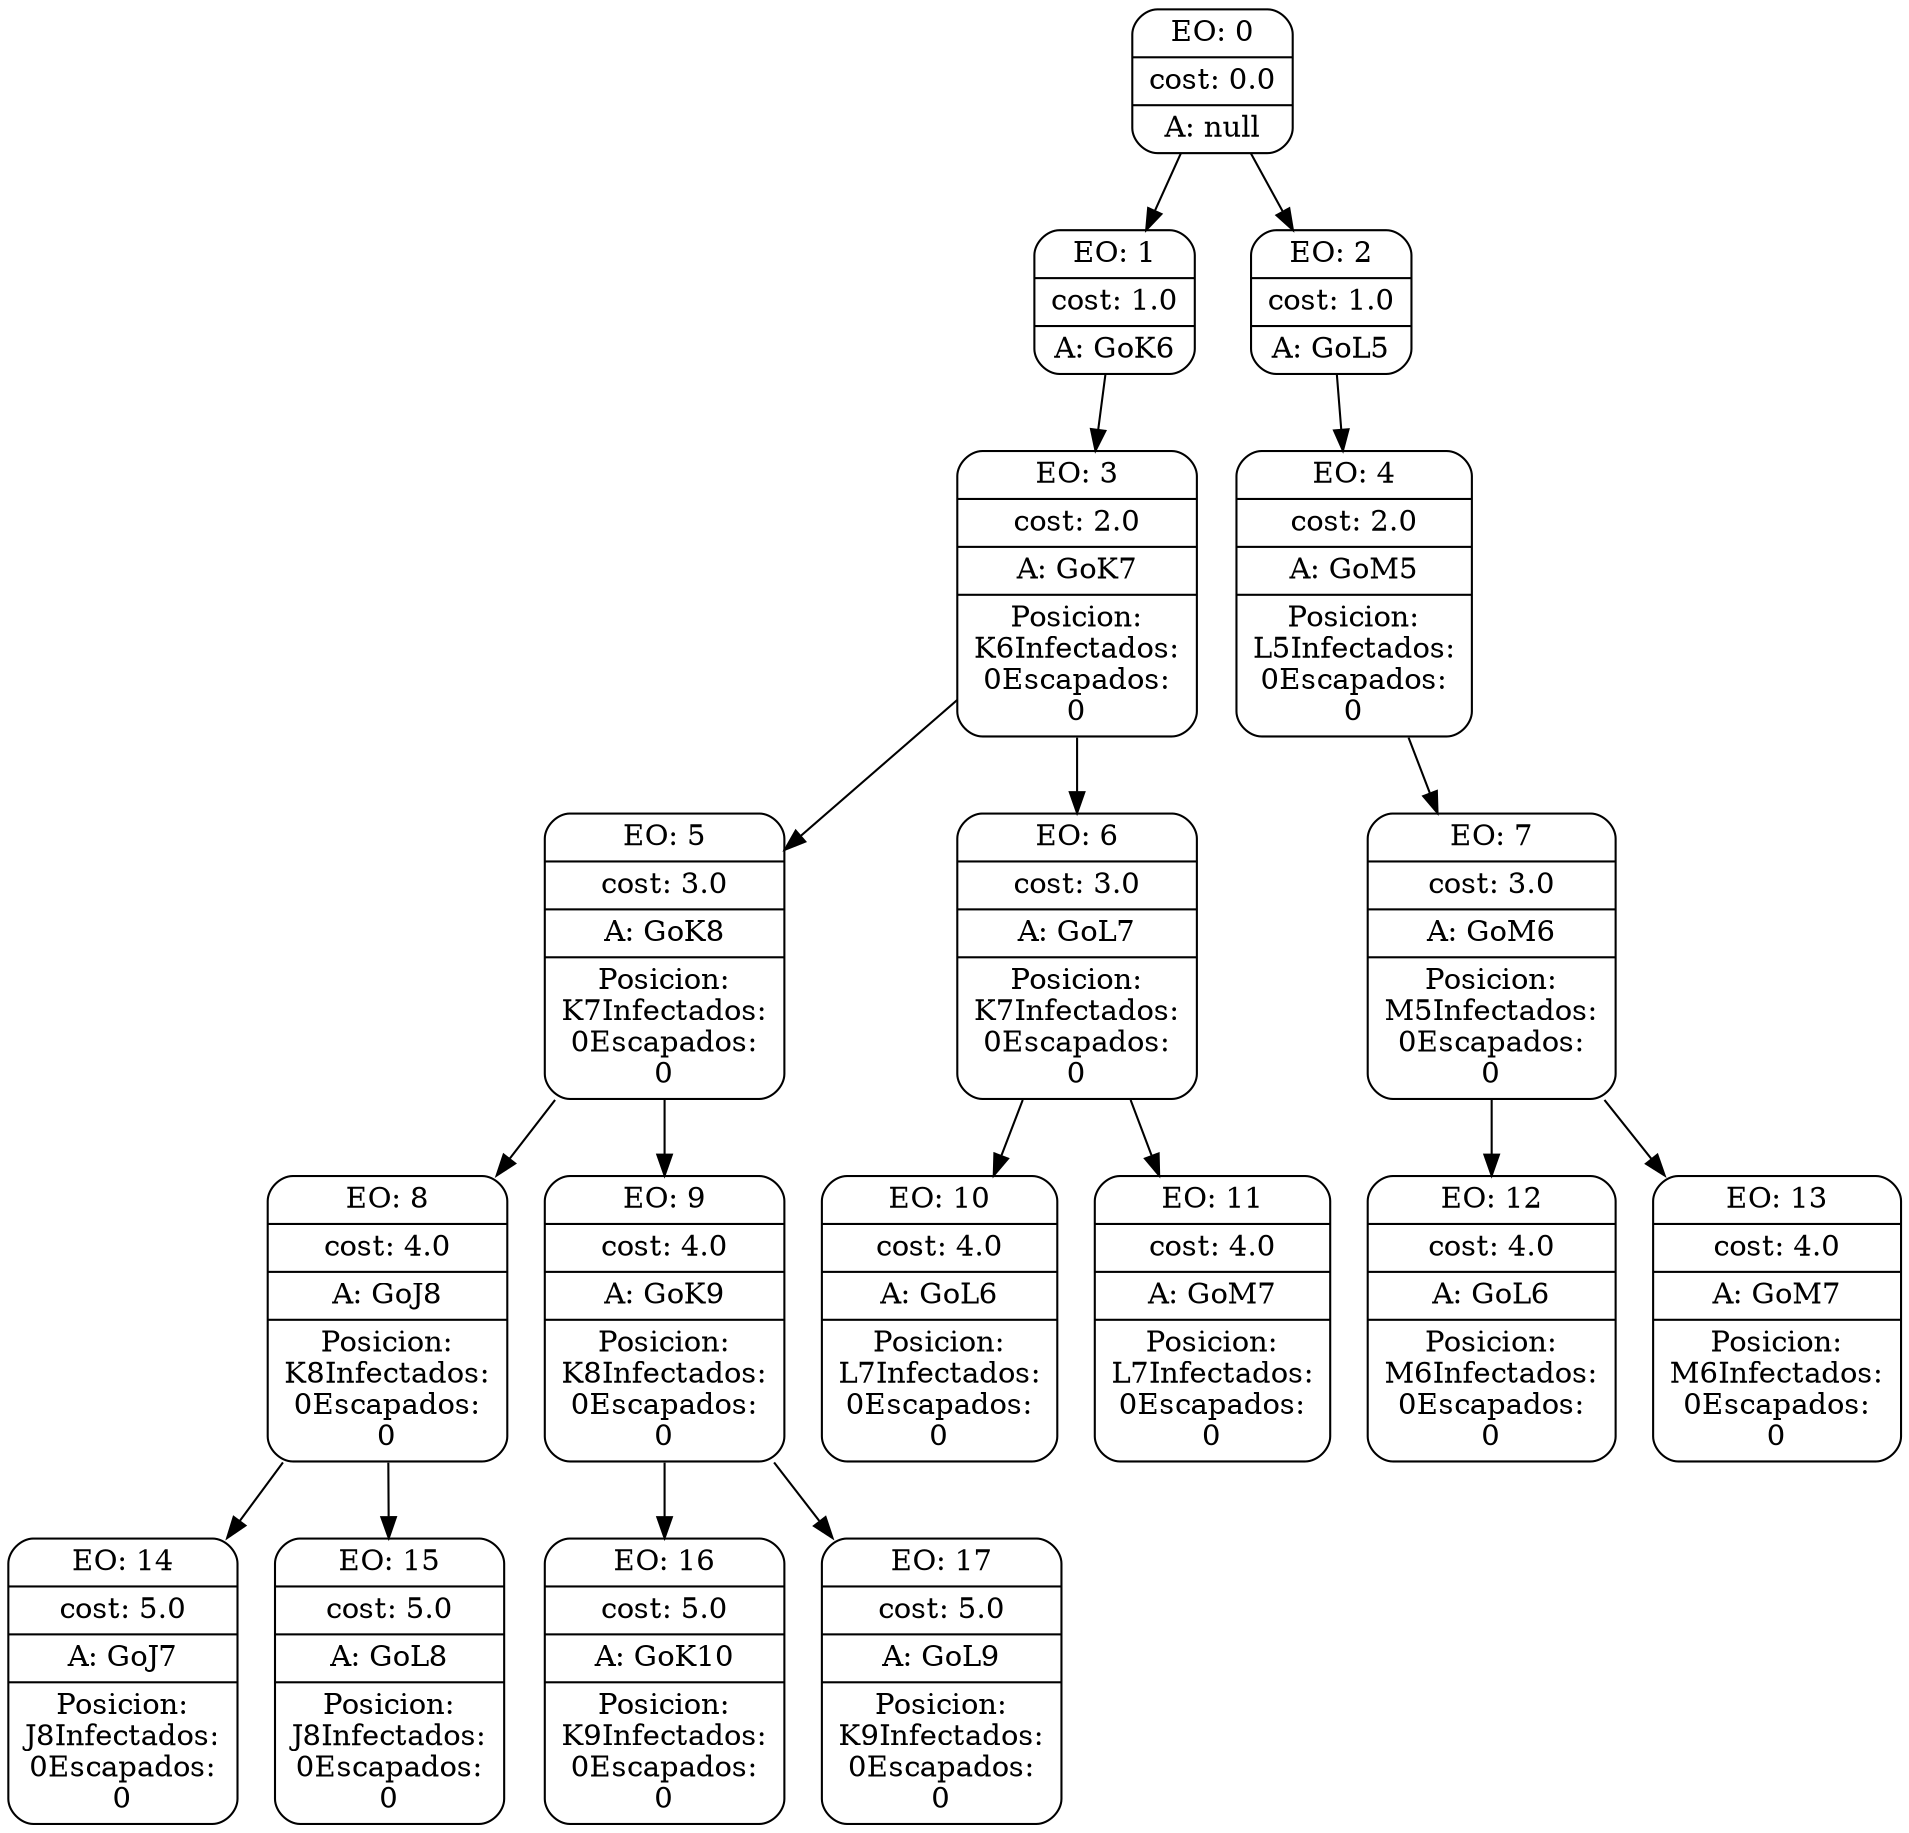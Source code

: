 digraph g {
node [shape = Mrecord];
nodo0[label="{EO: 0|cost: 0.0|A: null}"]
nodo1[label="{EO: 1|cost: 1.0|A: GoK6}"]
nodo3[label="{EO: 3|cost: 2.0|A: GoK7|Posicion:\nK6
Infectados:\n0
Escapados:\n0}"]
nodo5[label="{EO: 5|cost: 3.0|A: GoK8|Posicion:\nK7
Infectados:\n0
Escapados:\n0}"]
nodo8[label="{EO: 8|cost: 4.0|A: GoJ8|Posicion:\nK8
Infectados:\n0
Escapados:\n0}"]
nodo14[label="{EO: 14|cost: 5.0|A: GoJ7|Posicion:\nJ8
Infectados:\n0
Escapados:\n0}"]

nodo8 -> nodo14;
nodo15[label="{EO: 15|cost: 5.0|A: GoL8|Posicion:\nJ8
Infectados:\n0
Escapados:\n0}"]

nodo8 -> nodo15;

nodo5 -> nodo8;
nodo9[label="{EO: 9|cost: 4.0|A: GoK9|Posicion:\nK8
Infectados:\n0
Escapados:\n0}"]
nodo16[label="{EO: 16|cost: 5.0|A: GoK10|Posicion:\nK9
Infectados:\n0
Escapados:\n0}"]

nodo9 -> nodo16;
nodo17[label="{EO: 17|cost: 5.0|A: GoL9|Posicion:\nK9
Infectados:\n0
Escapados:\n0}"]

nodo9 -> nodo17;

nodo5 -> nodo9;

nodo3 -> nodo5;
nodo6[label="{EO: 6|cost: 3.0|A: GoL7|Posicion:\nK7
Infectados:\n0
Escapados:\n0}"]
nodo10[label="{EO: 10|cost: 4.0|A: GoL6|Posicion:\nL7
Infectados:\n0
Escapados:\n0}"]

nodo6 -> nodo10;
nodo11[label="{EO: 11|cost: 4.0|A: GoM7|Posicion:\nL7
Infectados:\n0
Escapados:\n0}"]

nodo6 -> nodo11;

nodo3 -> nodo6;

nodo1 -> nodo3;

nodo0 -> nodo1;
nodo2[label="{EO: 2|cost: 1.0|A: GoL5}"]
nodo4[label="{EO: 4|cost: 2.0|A: GoM5|Posicion:\nL5
Infectados:\n0
Escapados:\n0}"]
nodo7[label="{EO: 7|cost: 3.0|A: GoM6|Posicion:\nM5
Infectados:\n0
Escapados:\n0}"]
nodo12[label="{EO: 12|cost: 4.0|A: GoL6|Posicion:\nM6
Infectados:\n0
Escapados:\n0}"]

nodo7 -> nodo12;
nodo13[label="{EO: 13|cost: 4.0|A: GoM7|Posicion:\nM6
Infectados:\n0
Escapados:\n0}"]

nodo7 -> nodo13;

nodo4 -> nodo7;

nodo2 -> nodo4;

nodo0 -> nodo2;


}